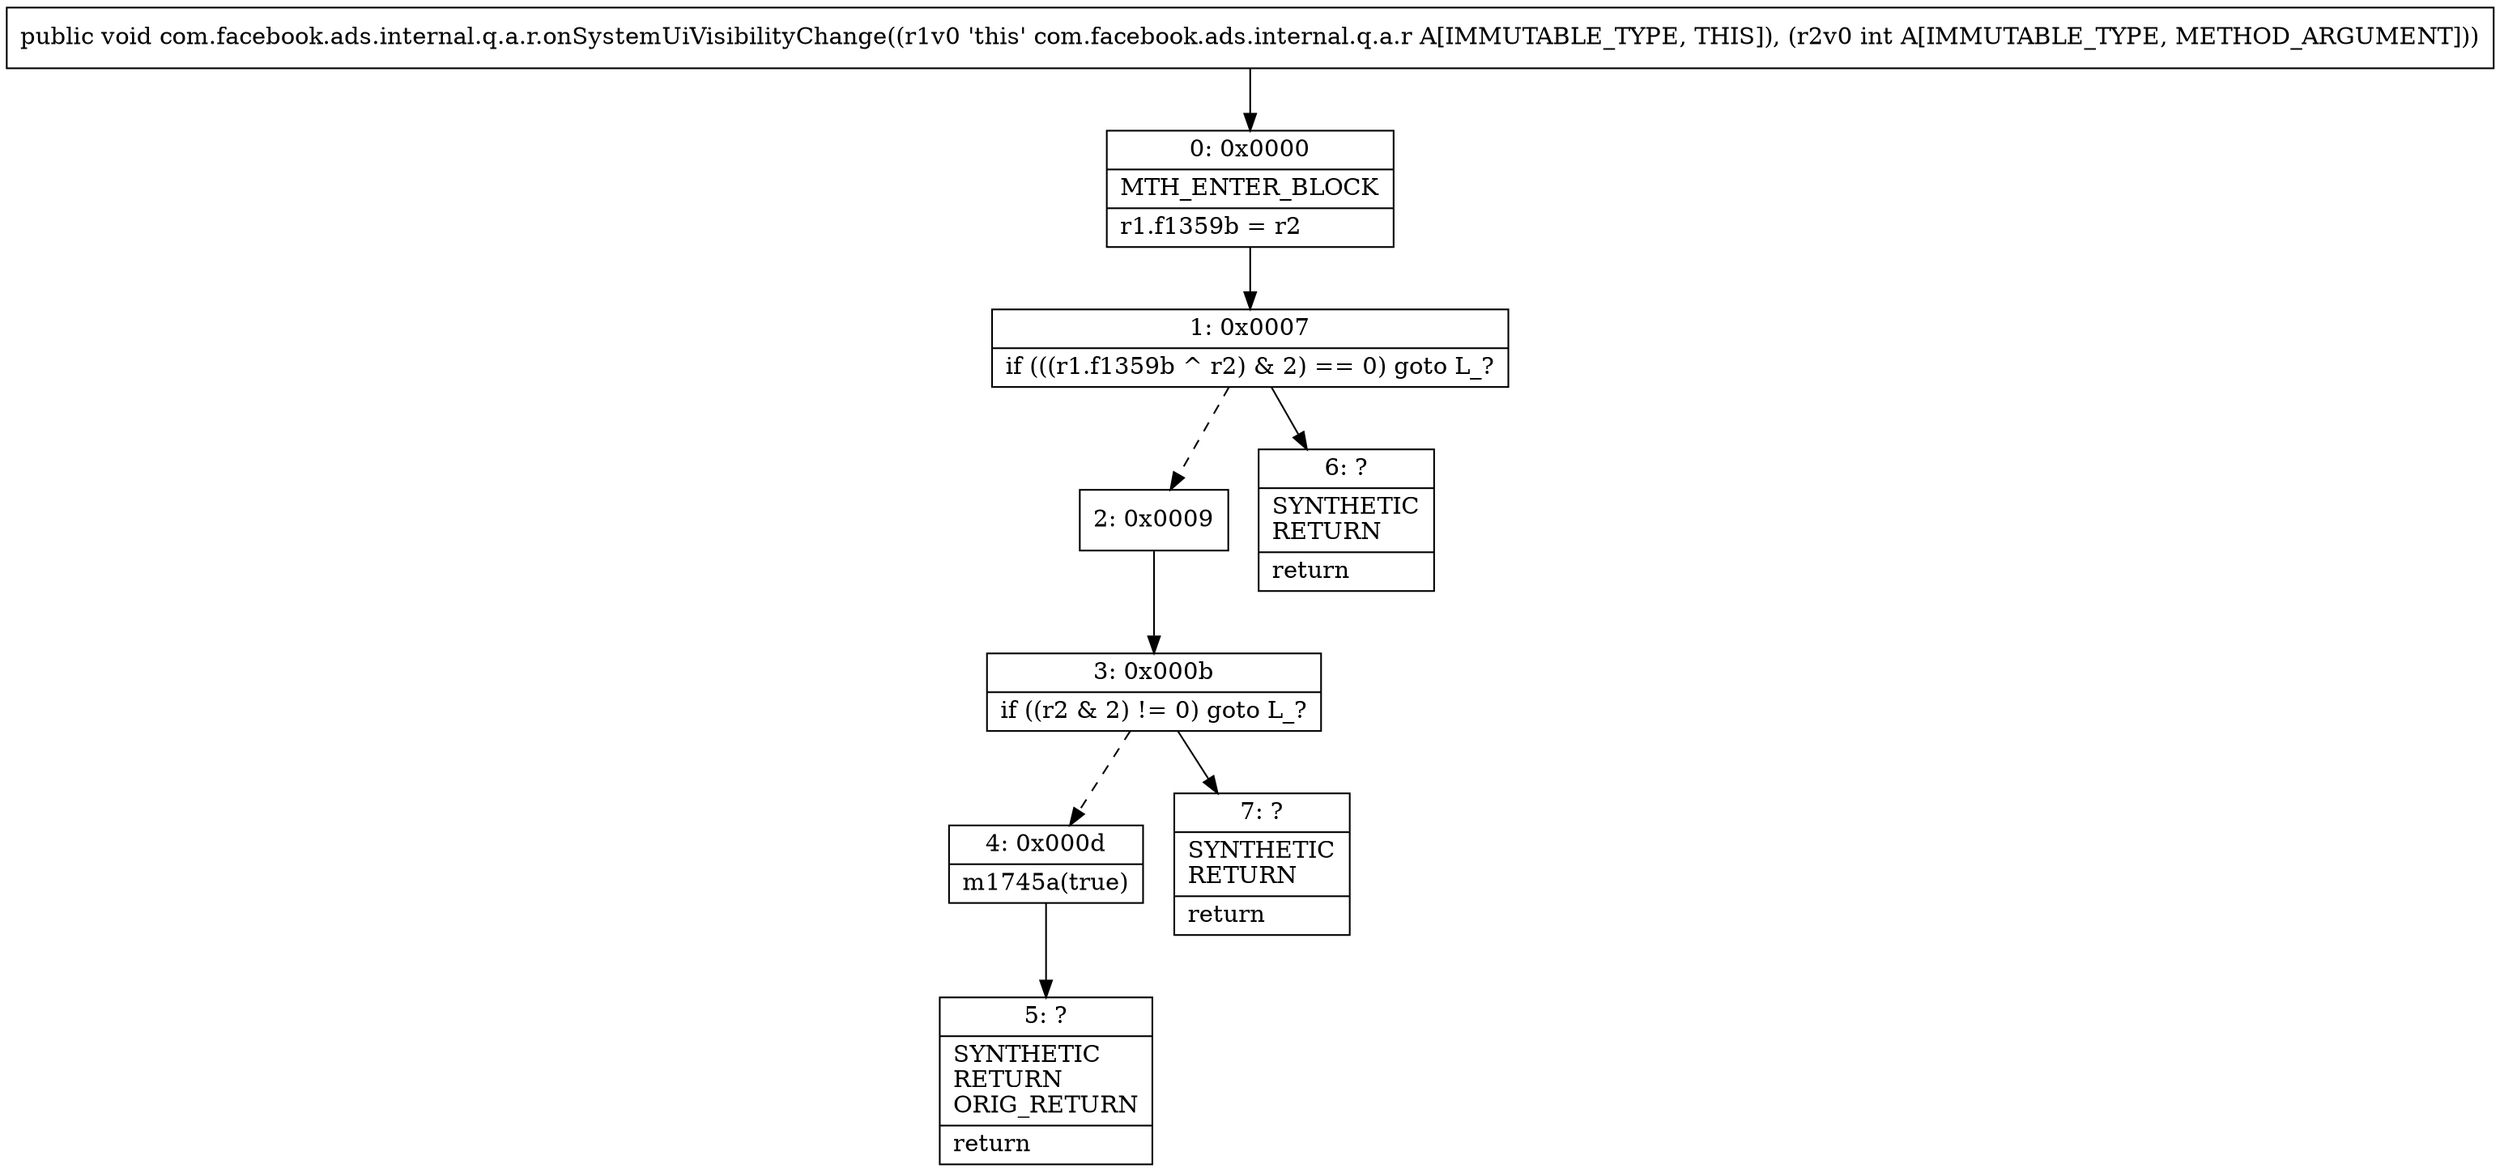 digraph "CFG forcom.facebook.ads.internal.q.a.r.onSystemUiVisibilityChange(I)V" {
Node_0 [shape=record,label="{0\:\ 0x0000|MTH_ENTER_BLOCK\l|r1.f1359b = r2\l}"];
Node_1 [shape=record,label="{1\:\ 0x0007|if (((r1.f1359b ^ r2) & 2) == 0) goto L_?\l}"];
Node_2 [shape=record,label="{2\:\ 0x0009}"];
Node_3 [shape=record,label="{3\:\ 0x000b|if ((r2 & 2) != 0) goto L_?\l}"];
Node_4 [shape=record,label="{4\:\ 0x000d|m1745a(true)\l}"];
Node_5 [shape=record,label="{5\:\ ?|SYNTHETIC\lRETURN\lORIG_RETURN\l|return\l}"];
Node_6 [shape=record,label="{6\:\ ?|SYNTHETIC\lRETURN\l|return\l}"];
Node_7 [shape=record,label="{7\:\ ?|SYNTHETIC\lRETURN\l|return\l}"];
MethodNode[shape=record,label="{public void com.facebook.ads.internal.q.a.r.onSystemUiVisibilityChange((r1v0 'this' com.facebook.ads.internal.q.a.r A[IMMUTABLE_TYPE, THIS]), (r2v0 int A[IMMUTABLE_TYPE, METHOD_ARGUMENT])) }"];
MethodNode -> Node_0;
Node_0 -> Node_1;
Node_1 -> Node_2[style=dashed];
Node_1 -> Node_6;
Node_2 -> Node_3;
Node_3 -> Node_4[style=dashed];
Node_3 -> Node_7;
Node_4 -> Node_5;
}

